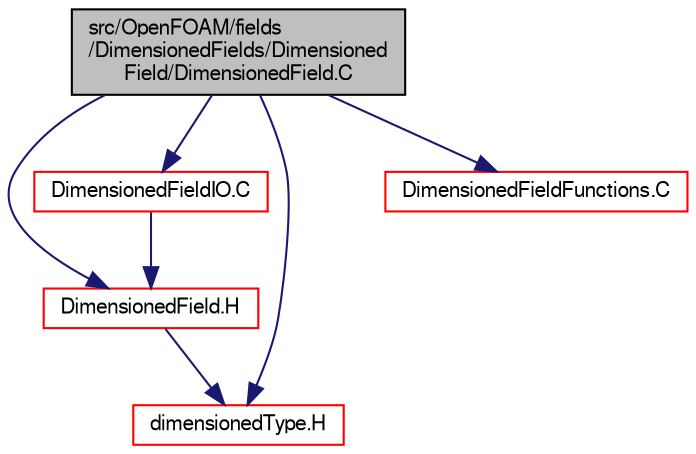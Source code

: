 digraph "src/OpenFOAM/fields/DimensionedFields/DimensionedField/DimensionedField.C"
{
  bgcolor="transparent";
  edge [fontname="FreeSans",fontsize="10",labelfontname="FreeSans",labelfontsize="10"];
  node [fontname="FreeSans",fontsize="10",shape=record];
  Node0 [label="src/OpenFOAM/fields\l/DimensionedFields/Dimensioned\lField/DimensionedField.C",height=0.2,width=0.4,color="black", fillcolor="grey75", style="filled", fontcolor="black"];
  Node0 -> Node1 [color="midnightblue",fontsize="10",style="solid",fontname="FreeSans"];
  Node1 [label="DimensionedField.H",height=0.2,width=0.4,color="red",URL="$a09410.html"];
  Node1 -> Node92 [color="midnightblue",fontsize="10",style="solid",fontname="FreeSans"];
  Node92 [label="dimensionedType.H",height=0.2,width=0.4,color="red",URL="$a09374.html"];
  Node0 -> Node92 [color="midnightblue",fontsize="10",style="solid",fontname="FreeSans"];
  Node0 -> Node112 [color="midnightblue",fontsize="10",style="solid",fontname="FreeSans"];
  Node112 [label="DimensionedFieldIO.C",height=0.2,width=0.4,color="red",URL="$a09428.html"];
  Node112 -> Node1 [color="midnightblue",fontsize="10",style="solid",fontname="FreeSans"];
  Node0 -> Node123 [color="midnightblue",fontsize="10",style="solid",fontname="FreeSans"];
  Node123 [label="DimensionedFieldFunctions.C",height=0.2,width=0.4,color="red",URL="$a09413.html"];
}
